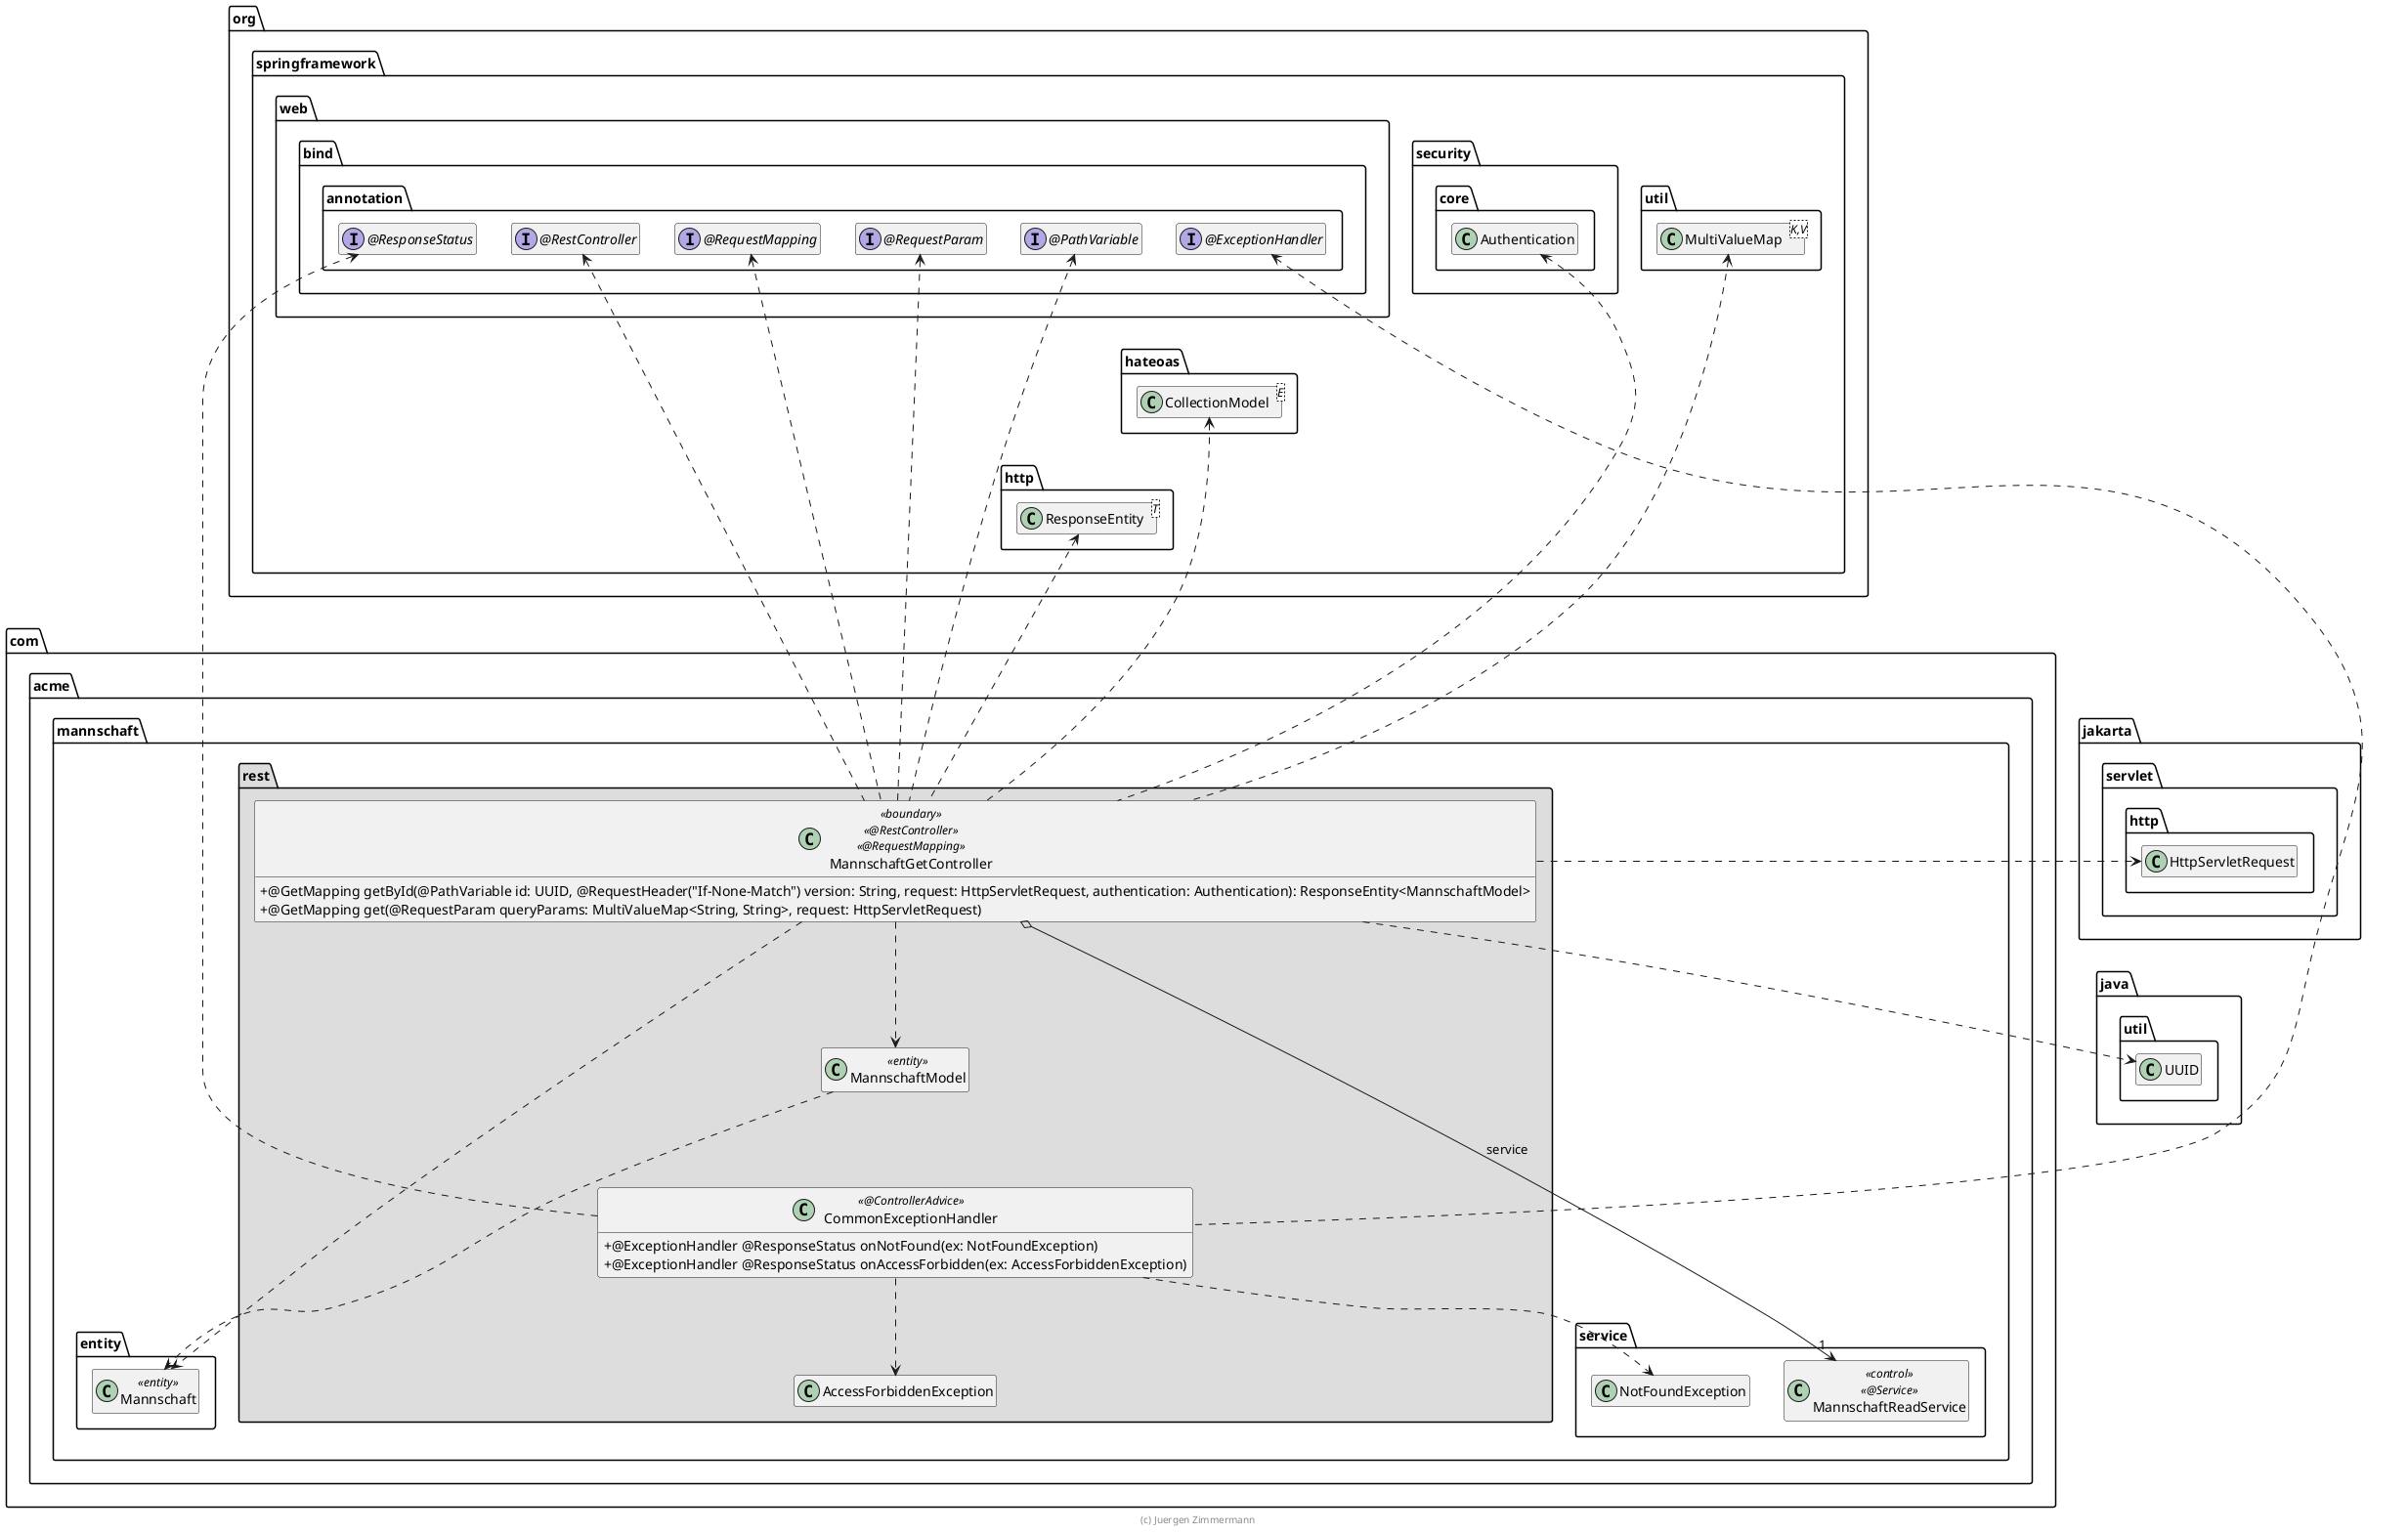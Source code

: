 @startuml MannschaftHandler

skinparam classAttributeIconSize 0

package jakarta.servlet.http {
    class HttpServletRequest
}

package org.springframework {
    package web.bind.annotation {
        interface "@RestController" as RestController
        interface "@RequestMapping" as RequestMapping
        interface "@PathVariable" as PathVariable
        interface "@RequestParam" as RequestParam
        interface "@ExceptionHandler" as ExceptionHandler
        interface "@ResponseStatus" as ResponseStatus

        RequestMapping .left[hidden].> RestController
    }

    package http {
        class ResponseEntity<T>
    }
    package hateoas {
        class CollectionModel<E>
    }
    package security.core {
        class Authentication
    }
    package util {
        class MultiValueMap<K,V>
    }

    CollectionModel .up[hidden].> Authentication
    ResponseEntity .up[hidden].> CollectionModel
}

package java.util {
    class UUID

    UUID .up[hidden].> HttpServletRequest
}

package com.acme.mannschaft {
    package entity {
        class Mannschaft << entity >>
    }

    package service {
        class MannschaftReadService << control >> << @Service >>
        class NotFoundException

        MannschaftReadService .right[hidden].> NotFoundException
    }

    package rest #DDDDDD {
        class MannschaftModel <<entity>>

        class MannschaftGetController << boundary >> << @RestController >> << @RequestMapping >> {
            + @GetMapping getById(@PathVariable id: UUID, @RequestHeader("If-None-Match") version: String, request: HttpServletRequest, authentication: Authentication): ResponseEntity<MannschaftModel>
            + @GetMapping get(@RequestParam queryParams: MultiValueMap<String, String>, request: HttpServletRequest)
        }

        class CommonExceptionHandler << @ControllerAdvice >> {
            + @ExceptionHandler @ResponseStatus onNotFound(ex: NotFoundException)
            + @ExceptionHandler @ResponseStatus onAccessForbidden(ex: AccessForbiddenException)
        }

        MannschaftGetController o-right-> "1" MannschaftReadService : service
        MannschaftGetController ..> MannschaftModel
        MannschaftGetController ..> Mannschaft

        MannschaftGetController .up.> CollectionModel
        MannschaftGetController .right.> HttpServletRequest
        MannschaftGetController .up.> MultiValueMap
        MannschaftGetController .up.> Authentication
        MannschaftGetController .up.> ResponseEntity

        MannschaftGetController .up.> RestController
        MannschaftGetController .up.> RequestMapping
        MannschaftGetController .up.> PathVariable
        MannschaftGetController .up.> RequestParam

        CommonExceptionHandler .up.> ExceptionHandler
        CommonExceptionHandler .up.> ResponseStatus
        CommonExceptionHandler ..> NotFoundException
        CommonExceptionHandler ..> AccessForbiddenException
        CommonExceptionHandler .up[hidden].> MannschaftModel
        CommonExceptionHandler .[hidden].> Mannschaft

        MannschaftGetController .right.> UUID

        MannschaftModel ..> Mannschaft
        MannschaftModel .[hidden].> MannschaftReadService
    }
}

hide empty members

footer (c) Juergen Zimmermann

@enduml
